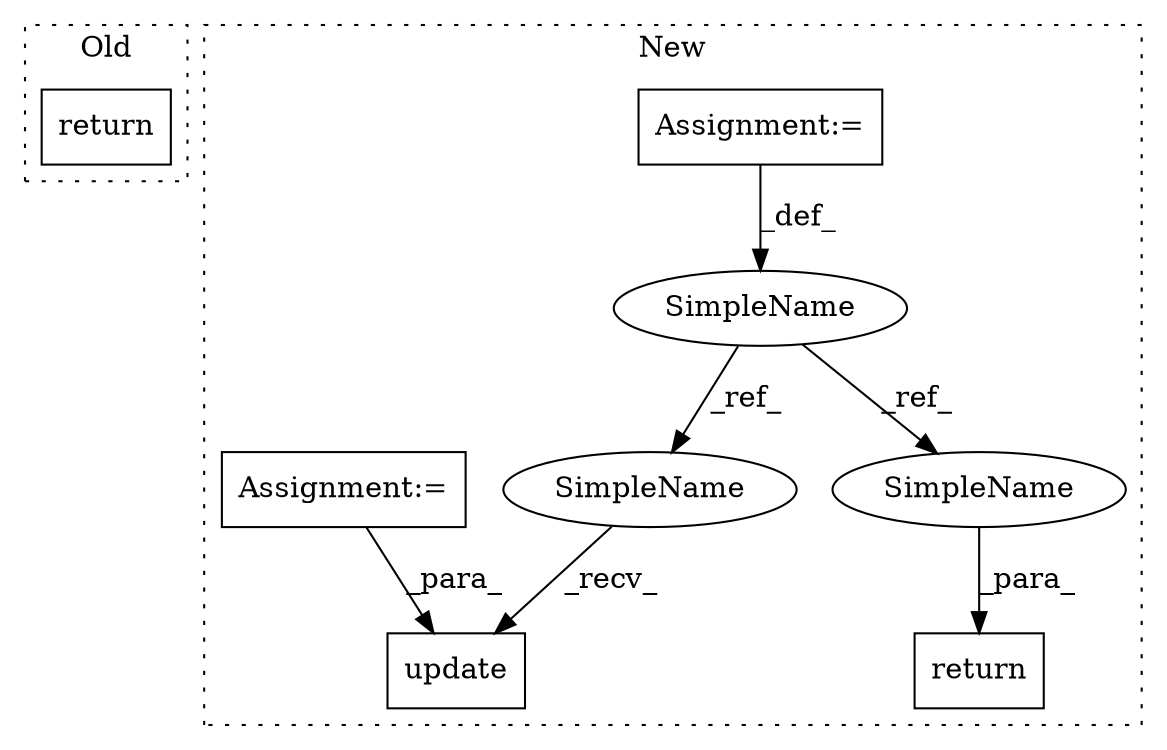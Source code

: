 digraph G {
subgraph cluster0 {
1 [label="return" a="41" s="3753" l="7" shape="box"];
label = "Old";
style="dotted";
}
subgraph cluster1 {
2 [label="update" a="32" s="4577,4639" l="7,1" shape="box"];
3 [label="Assignment:=" a="7" s="4425" l="1" shape="box"];
4 [label="return" a="41" s="4646" l="7" shape="box"];
5 [label="SimpleName" a="42" s="4420" l="5" shape="ellipse"];
6 [label="Assignment:=" a="7" s="4286" l="12" shape="box"];
7 [label="SimpleName" a="42" s="4653" l="5" shape="ellipse"];
8 [label="SimpleName" a="42" s="4571" l="5" shape="ellipse"];
label = "New";
style="dotted";
}
3 -> 5 [label="_def_"];
5 -> 8 [label="_ref_"];
5 -> 7 [label="_ref_"];
6 -> 2 [label="_para_"];
7 -> 4 [label="_para_"];
8 -> 2 [label="_recv_"];
}